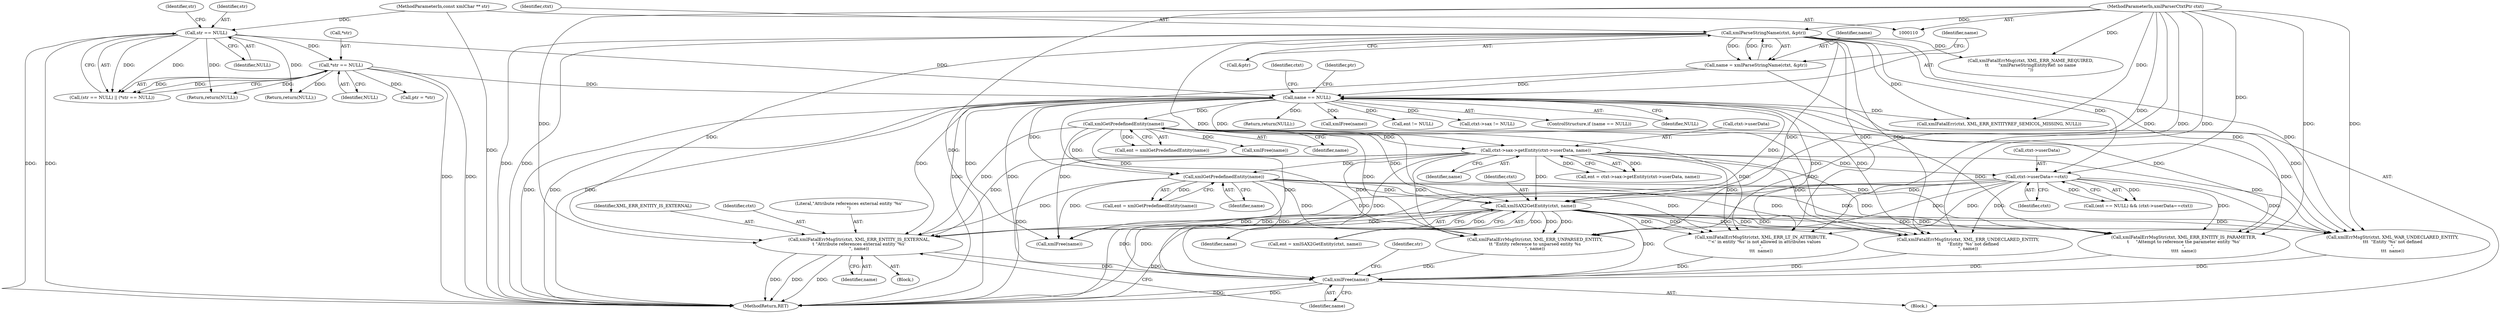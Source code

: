 digraph "0_Chrome_d0947db40187f4708c58e64cbd6013faf9eddeed_34@pointer" {
"1000345" [label="(Call,xmlFatalErrMsgStr(ctxt, XML_ERR_ENTITY_IS_EXTERNAL,\n\t \"Attribute references external entity '%s'\n\", name))"];
"1000150" [label="(Call,xmlParseStringName(ctxt, &ptr))"];
"1000111" [label="(MethodParameterIn,xmlParserCtxtPtr ctxt)"];
"1000268" [label="(Call,xmlSAX2GetEntity(ctxt, name))"];
"1000260" [label="(Call,ctxt->userData==ctxt)"];
"1000236" [label="(Call,ctxt->sax->getEntity(ctxt->userData, name))"];
"1000200" [label="(Call,xmlGetPredefinedEntity(name))"];
"1000155" [label="(Call,name == NULL)"];
"1000148" [label="(Call,name = xmlParseStringName(ctxt, &ptr))"];
"1000123" [label="(Call,str == NULL)"];
"1000112" [label="(MethodParameterIn,const xmlChar ** str)"];
"1000126" [label="(Call,*str == NULL)"];
"1000253" [label="(Call,xmlGetPredefinedEntity(name))"];
"1000402" [label="(Call,xmlFree(name))"];
"1000266" [label="(Call,ent = xmlSAX2GetEntity(ctxt, name))"];
"1000261" [label="(Call,ctxt->userData)"];
"1000123" [label="(Call,str == NULL)"];
"1000346" [label="(Identifier,ctxt)"];
"1000167" [label="(Return,return(NULL);)"];
"1000179" [label="(Call,xmlFree(name))"];
"1000269" [label="(Identifier,ctxt)"];
"1000159" [label="(Call,xmlFatalErrMsg(ctxt, XML_ERR_NAME_REQUIRED,\n\t\t       \"xmlParseStringEntityRef: no name\n\"))"];
"1000256" [label="(Call,(ent == NULL) && (ctxt->userData==ctxt))"];
"1000151" [label="(Identifier,ctxt)"];
"1000111" [label="(MethodParameterIn,xmlParserCtxtPtr ctxt)"];
"1000237" [label="(Call,ctxt->userData)"];
"1000203" [label="(Call,ent != NULL)"];
"1000172" [label="(Identifier,ptr)"];
"1000155" [label="(Call,name == NULL)"];
"1000175" [label="(Call,xmlFatalErr(ctxt, XML_ERR_ENTITYREF_SEMICOL_MISSING, NULL))"];
"1000201" [label="(Identifier,name)"];
"1000251" [label="(Call,ent = xmlGetPredefinedEntity(name))"];
"1000150" [label="(Call,xmlParseStringName(ctxt, &ptr))"];
"1000152" [label="(Call,&ptr)"];
"1000313" [label="(Call,xmlErrMsgStr(ctxt, XML_WAR_UNDECLARED_ENTITY,\n\t\t\t  \"Entity '%s' not defined\n\",\n\t\t\t  name))"];
"1000198" [label="(Call,ent = xmlGetPredefinedEntity(name))"];
"1000156" [label="(Identifier,name)"];
"1000326" [label="(Call,xmlFatalErrMsgStr(ctxt, XML_ERR_UNPARSED_ENTITY,\n\t\t \"Entity reference to unparsed entity %s\n\", name))"];
"1000220" [label="(Call,ctxt->sax != NULL)"];
"1000125" [label="(Identifier,NULL)"];
"1000130" [label="(Return,return(NULL);)"];
"1000132" [label="(Call,ptr = *str)"];
"1000160" [label="(Identifier,ctxt)"];
"1000127" [label="(Call,*str)"];
"1000410" [label="(MethodReturn,RET)"];
"1000128" [label="(Identifier,str)"];
"1000126" [label="(Call,*str == NULL)"];
"1000345" [label="(Call,xmlFatalErrMsgStr(ctxt, XML_ERR_ENTITY_IS_EXTERNAL,\n\t \"Attribute references external entity '%s'\n\", name))"];
"1000402" [label="(Call,xmlFree(name))"];
"1000240" [label="(Identifier,name)"];
"1000234" [label="(Call,ent = ctxt->sax->getEntity(ctxt->userData, name))"];
"1000394" [label="(Call,xmlFatalErrMsgStr(ctxt, XML_ERR_ENTITY_IS_PARAMETER,\n\t     \"Attempt to reference the parameter entity '%s'\n\",\n\t\t\t\t  name))"];
"1000154" [label="(ControlStructure,if (name == NULL))"];
"1000200" [label="(Call,xmlGetPredefinedEntity(name))"];
"1000113" [label="(Block,)"];
"1000157" [label="(Identifier,NULL)"];
"1000278" [label="(Call,xmlFree(name))"];
"1000347" [label="(Identifier,XML_ERR_ENTITY_IS_EXTERNAL)"];
"1000122" [label="(Call,(str == NULL) || (*str == NULL))"];
"1000403" [label="(Identifier,name)"];
"1000253" [label="(Call,xmlGetPredefinedEntity(name))"];
"1000144" [label="(Return,return(NULL);)"];
"1000406" [label="(Identifier,str)"];
"1000264" [label="(Identifier,ctxt)"];
"1000348" [label="(Literal,\"Attribute references external entity '%s'\n\")"];
"1000149" [label="(Identifier,name)"];
"1000112" [label="(MethodParameterIn,const xmlChar ** str)"];
"1000349" [label="(Identifier,name)"];
"1000236" [label="(Call,ctxt->sax->getEntity(ctxt->userData, name))"];
"1000254" [label="(Identifier,name)"];
"1000344" [label="(Block,)"];
"1000260" [label="(Call,ctxt->userData==ctxt)"];
"1000268" [label="(Call,xmlSAX2GetEntity(ctxt, name))"];
"1000148" [label="(Call,name = xmlParseStringName(ctxt, &ptr))"];
"1000380" [label="(Call,xmlFatalErrMsgStr(ctxt, XML_ERR_LT_IN_ATTRIBUTE,\n     \"'<' in entity '%s' is not allowed in attributes values\n\",\n\t\t\t  name))"];
"1000207" [label="(Call,xmlFree(name))"];
"1000129" [label="(Identifier,NULL)"];
"1000306" [label="(Call,xmlFatalErrMsgStr(ctxt, XML_ERR_UNDECLARED_ENTITY,\n\t\t     \"Entity '%s' not defined\n\", name))"];
"1000270" [label="(Identifier,name)"];
"1000124" [label="(Identifier,str)"];
"1000345" -> "1000344"  [label="AST: "];
"1000345" -> "1000349"  [label="CFG: "];
"1000346" -> "1000345"  [label="AST: "];
"1000347" -> "1000345"  [label="AST: "];
"1000348" -> "1000345"  [label="AST: "];
"1000349" -> "1000345"  [label="AST: "];
"1000403" -> "1000345"  [label="CFG: "];
"1000345" -> "1000410"  [label="DDG: "];
"1000345" -> "1000410"  [label="DDG: "];
"1000345" -> "1000410"  [label="DDG: "];
"1000150" -> "1000345"  [label="DDG: "];
"1000268" -> "1000345"  [label="DDG: "];
"1000268" -> "1000345"  [label="DDG: "];
"1000260" -> "1000345"  [label="DDG: "];
"1000111" -> "1000345"  [label="DDG: "];
"1000200" -> "1000345"  [label="DDG: "];
"1000155" -> "1000345"  [label="DDG: "];
"1000236" -> "1000345"  [label="DDG: "];
"1000253" -> "1000345"  [label="DDG: "];
"1000345" -> "1000402"  [label="DDG: "];
"1000150" -> "1000148"  [label="AST: "];
"1000150" -> "1000152"  [label="CFG: "];
"1000151" -> "1000150"  [label="AST: "];
"1000152" -> "1000150"  [label="AST: "];
"1000148" -> "1000150"  [label="CFG: "];
"1000150" -> "1000410"  [label="DDG: "];
"1000150" -> "1000410"  [label="DDG: "];
"1000150" -> "1000148"  [label="DDG: "];
"1000150" -> "1000148"  [label="DDG: "];
"1000111" -> "1000150"  [label="DDG: "];
"1000150" -> "1000159"  [label="DDG: "];
"1000150" -> "1000175"  [label="DDG: "];
"1000150" -> "1000260"  [label="DDG: "];
"1000150" -> "1000268"  [label="DDG: "];
"1000150" -> "1000306"  [label="DDG: "];
"1000150" -> "1000313"  [label="DDG: "];
"1000150" -> "1000326"  [label="DDG: "];
"1000150" -> "1000380"  [label="DDG: "];
"1000150" -> "1000394"  [label="DDG: "];
"1000111" -> "1000110"  [label="AST: "];
"1000111" -> "1000410"  [label="DDG: "];
"1000111" -> "1000159"  [label="DDG: "];
"1000111" -> "1000175"  [label="DDG: "];
"1000111" -> "1000260"  [label="DDG: "];
"1000111" -> "1000268"  [label="DDG: "];
"1000111" -> "1000306"  [label="DDG: "];
"1000111" -> "1000313"  [label="DDG: "];
"1000111" -> "1000326"  [label="DDG: "];
"1000111" -> "1000380"  [label="DDG: "];
"1000111" -> "1000394"  [label="DDG: "];
"1000268" -> "1000266"  [label="AST: "];
"1000268" -> "1000270"  [label="CFG: "];
"1000269" -> "1000268"  [label="AST: "];
"1000270" -> "1000268"  [label="AST: "];
"1000266" -> "1000268"  [label="CFG: "];
"1000268" -> "1000410"  [label="DDG: "];
"1000268" -> "1000266"  [label="DDG: "];
"1000268" -> "1000266"  [label="DDG: "];
"1000260" -> "1000268"  [label="DDG: "];
"1000200" -> "1000268"  [label="DDG: "];
"1000155" -> "1000268"  [label="DDG: "];
"1000236" -> "1000268"  [label="DDG: "];
"1000253" -> "1000268"  [label="DDG: "];
"1000268" -> "1000278"  [label="DDG: "];
"1000268" -> "1000306"  [label="DDG: "];
"1000268" -> "1000306"  [label="DDG: "];
"1000268" -> "1000313"  [label="DDG: "];
"1000268" -> "1000313"  [label="DDG: "];
"1000268" -> "1000326"  [label="DDG: "];
"1000268" -> "1000326"  [label="DDG: "];
"1000268" -> "1000380"  [label="DDG: "];
"1000268" -> "1000380"  [label="DDG: "];
"1000268" -> "1000394"  [label="DDG: "];
"1000268" -> "1000394"  [label="DDG: "];
"1000268" -> "1000402"  [label="DDG: "];
"1000260" -> "1000256"  [label="AST: "];
"1000260" -> "1000264"  [label="CFG: "];
"1000261" -> "1000260"  [label="AST: "];
"1000264" -> "1000260"  [label="AST: "];
"1000256" -> "1000260"  [label="CFG: "];
"1000260" -> "1000410"  [label="DDG: "];
"1000260" -> "1000410"  [label="DDG: "];
"1000260" -> "1000256"  [label="DDG: "];
"1000260" -> "1000256"  [label="DDG: "];
"1000236" -> "1000260"  [label="DDG: "];
"1000260" -> "1000306"  [label="DDG: "];
"1000260" -> "1000313"  [label="DDG: "];
"1000260" -> "1000326"  [label="DDG: "];
"1000260" -> "1000380"  [label="DDG: "];
"1000260" -> "1000394"  [label="DDG: "];
"1000236" -> "1000234"  [label="AST: "];
"1000236" -> "1000240"  [label="CFG: "];
"1000237" -> "1000236"  [label="AST: "];
"1000240" -> "1000236"  [label="AST: "];
"1000234" -> "1000236"  [label="CFG: "];
"1000236" -> "1000410"  [label="DDG: "];
"1000236" -> "1000234"  [label="DDG: "];
"1000236" -> "1000234"  [label="DDG: "];
"1000200" -> "1000236"  [label="DDG: "];
"1000155" -> "1000236"  [label="DDG: "];
"1000236" -> "1000253"  [label="DDG: "];
"1000236" -> "1000278"  [label="DDG: "];
"1000236" -> "1000306"  [label="DDG: "];
"1000236" -> "1000313"  [label="DDG: "];
"1000236" -> "1000326"  [label="DDG: "];
"1000236" -> "1000380"  [label="DDG: "];
"1000236" -> "1000394"  [label="DDG: "];
"1000236" -> "1000402"  [label="DDG: "];
"1000200" -> "1000198"  [label="AST: "];
"1000200" -> "1000201"  [label="CFG: "];
"1000201" -> "1000200"  [label="AST: "];
"1000198" -> "1000200"  [label="CFG: "];
"1000200" -> "1000198"  [label="DDG: "];
"1000155" -> "1000200"  [label="DDG: "];
"1000200" -> "1000207"  [label="DDG: "];
"1000200" -> "1000253"  [label="DDG: "];
"1000200" -> "1000278"  [label="DDG: "];
"1000200" -> "1000306"  [label="DDG: "];
"1000200" -> "1000313"  [label="DDG: "];
"1000200" -> "1000326"  [label="DDG: "];
"1000200" -> "1000380"  [label="DDG: "];
"1000200" -> "1000394"  [label="DDG: "];
"1000200" -> "1000402"  [label="DDG: "];
"1000155" -> "1000154"  [label="AST: "];
"1000155" -> "1000157"  [label="CFG: "];
"1000156" -> "1000155"  [label="AST: "];
"1000157" -> "1000155"  [label="AST: "];
"1000160" -> "1000155"  [label="CFG: "];
"1000172" -> "1000155"  [label="CFG: "];
"1000155" -> "1000410"  [label="DDG: "];
"1000155" -> "1000410"  [label="DDG: "];
"1000155" -> "1000410"  [label="DDG: "];
"1000148" -> "1000155"  [label="DDG: "];
"1000123" -> "1000155"  [label="DDG: "];
"1000126" -> "1000155"  [label="DDG: "];
"1000155" -> "1000167"  [label="DDG: "];
"1000155" -> "1000175"  [label="DDG: "];
"1000155" -> "1000179"  [label="DDG: "];
"1000155" -> "1000203"  [label="DDG: "];
"1000155" -> "1000220"  [label="DDG: "];
"1000155" -> "1000253"  [label="DDG: "];
"1000155" -> "1000278"  [label="DDG: "];
"1000155" -> "1000306"  [label="DDG: "];
"1000155" -> "1000313"  [label="DDG: "];
"1000155" -> "1000326"  [label="DDG: "];
"1000155" -> "1000380"  [label="DDG: "];
"1000155" -> "1000394"  [label="DDG: "];
"1000155" -> "1000402"  [label="DDG: "];
"1000148" -> "1000113"  [label="AST: "];
"1000149" -> "1000148"  [label="AST: "];
"1000156" -> "1000148"  [label="CFG: "];
"1000148" -> "1000410"  [label="DDG: "];
"1000123" -> "1000122"  [label="AST: "];
"1000123" -> "1000125"  [label="CFG: "];
"1000124" -> "1000123"  [label="AST: "];
"1000125" -> "1000123"  [label="AST: "];
"1000128" -> "1000123"  [label="CFG: "];
"1000122" -> "1000123"  [label="CFG: "];
"1000123" -> "1000410"  [label="DDG: "];
"1000123" -> "1000410"  [label="DDG: "];
"1000123" -> "1000122"  [label="DDG: "];
"1000123" -> "1000122"  [label="DDG: "];
"1000112" -> "1000123"  [label="DDG: "];
"1000123" -> "1000126"  [label="DDG: "];
"1000123" -> "1000130"  [label="DDG: "];
"1000123" -> "1000144"  [label="DDG: "];
"1000112" -> "1000110"  [label="AST: "];
"1000112" -> "1000410"  [label="DDG: "];
"1000126" -> "1000122"  [label="AST: "];
"1000126" -> "1000129"  [label="CFG: "];
"1000127" -> "1000126"  [label="AST: "];
"1000129" -> "1000126"  [label="AST: "];
"1000122" -> "1000126"  [label="CFG: "];
"1000126" -> "1000410"  [label="DDG: "];
"1000126" -> "1000410"  [label="DDG: "];
"1000126" -> "1000122"  [label="DDG: "];
"1000126" -> "1000122"  [label="DDG: "];
"1000126" -> "1000130"  [label="DDG: "];
"1000126" -> "1000132"  [label="DDG: "];
"1000126" -> "1000144"  [label="DDG: "];
"1000253" -> "1000251"  [label="AST: "];
"1000253" -> "1000254"  [label="CFG: "];
"1000254" -> "1000253"  [label="AST: "];
"1000251" -> "1000253"  [label="CFG: "];
"1000253" -> "1000251"  [label="DDG: "];
"1000253" -> "1000278"  [label="DDG: "];
"1000253" -> "1000306"  [label="DDG: "];
"1000253" -> "1000313"  [label="DDG: "];
"1000253" -> "1000326"  [label="DDG: "];
"1000253" -> "1000380"  [label="DDG: "];
"1000253" -> "1000394"  [label="DDG: "];
"1000253" -> "1000402"  [label="DDG: "];
"1000402" -> "1000113"  [label="AST: "];
"1000402" -> "1000403"  [label="CFG: "];
"1000403" -> "1000402"  [label="AST: "];
"1000406" -> "1000402"  [label="CFG: "];
"1000402" -> "1000410"  [label="DDG: "];
"1000402" -> "1000410"  [label="DDG: "];
"1000306" -> "1000402"  [label="DDG: "];
"1000394" -> "1000402"  [label="DDG: "];
"1000380" -> "1000402"  [label="DDG: "];
"1000326" -> "1000402"  [label="DDG: "];
"1000313" -> "1000402"  [label="DDG: "];
}
